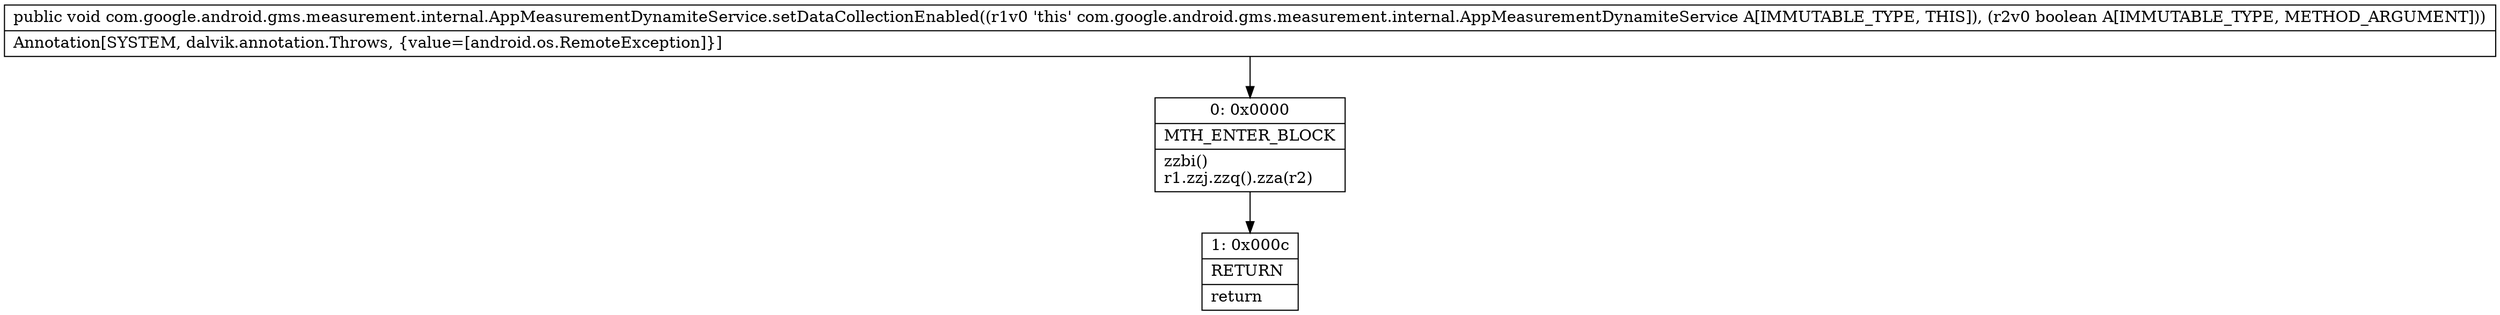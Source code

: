 digraph "CFG forcom.google.android.gms.measurement.internal.AppMeasurementDynamiteService.setDataCollectionEnabled(Z)V" {
Node_0 [shape=record,label="{0\:\ 0x0000|MTH_ENTER_BLOCK\l|zzbi()\lr1.zzj.zzq().zza(r2)\l}"];
Node_1 [shape=record,label="{1\:\ 0x000c|RETURN\l|return\l}"];
MethodNode[shape=record,label="{public void com.google.android.gms.measurement.internal.AppMeasurementDynamiteService.setDataCollectionEnabled((r1v0 'this' com.google.android.gms.measurement.internal.AppMeasurementDynamiteService A[IMMUTABLE_TYPE, THIS]), (r2v0 boolean A[IMMUTABLE_TYPE, METHOD_ARGUMENT]))  | Annotation[SYSTEM, dalvik.annotation.Throws, \{value=[android.os.RemoteException]\}]\l}"];
MethodNode -> Node_0;
Node_0 -> Node_1;
}

